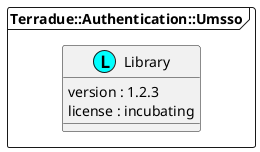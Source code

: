 @startuml
package "Terradue::Authentication::Umsso" <<Frame>> {
  class "Library" as namespace_terradue_1_1_authentication_1_1_umsso << (L, cyan) >> [[../technology/packages/namespace_terradue_1_1_authentication_1_1_umsso.html]] {
     version : 1.2.3 
     license : incubating
  }
}
@enduml
